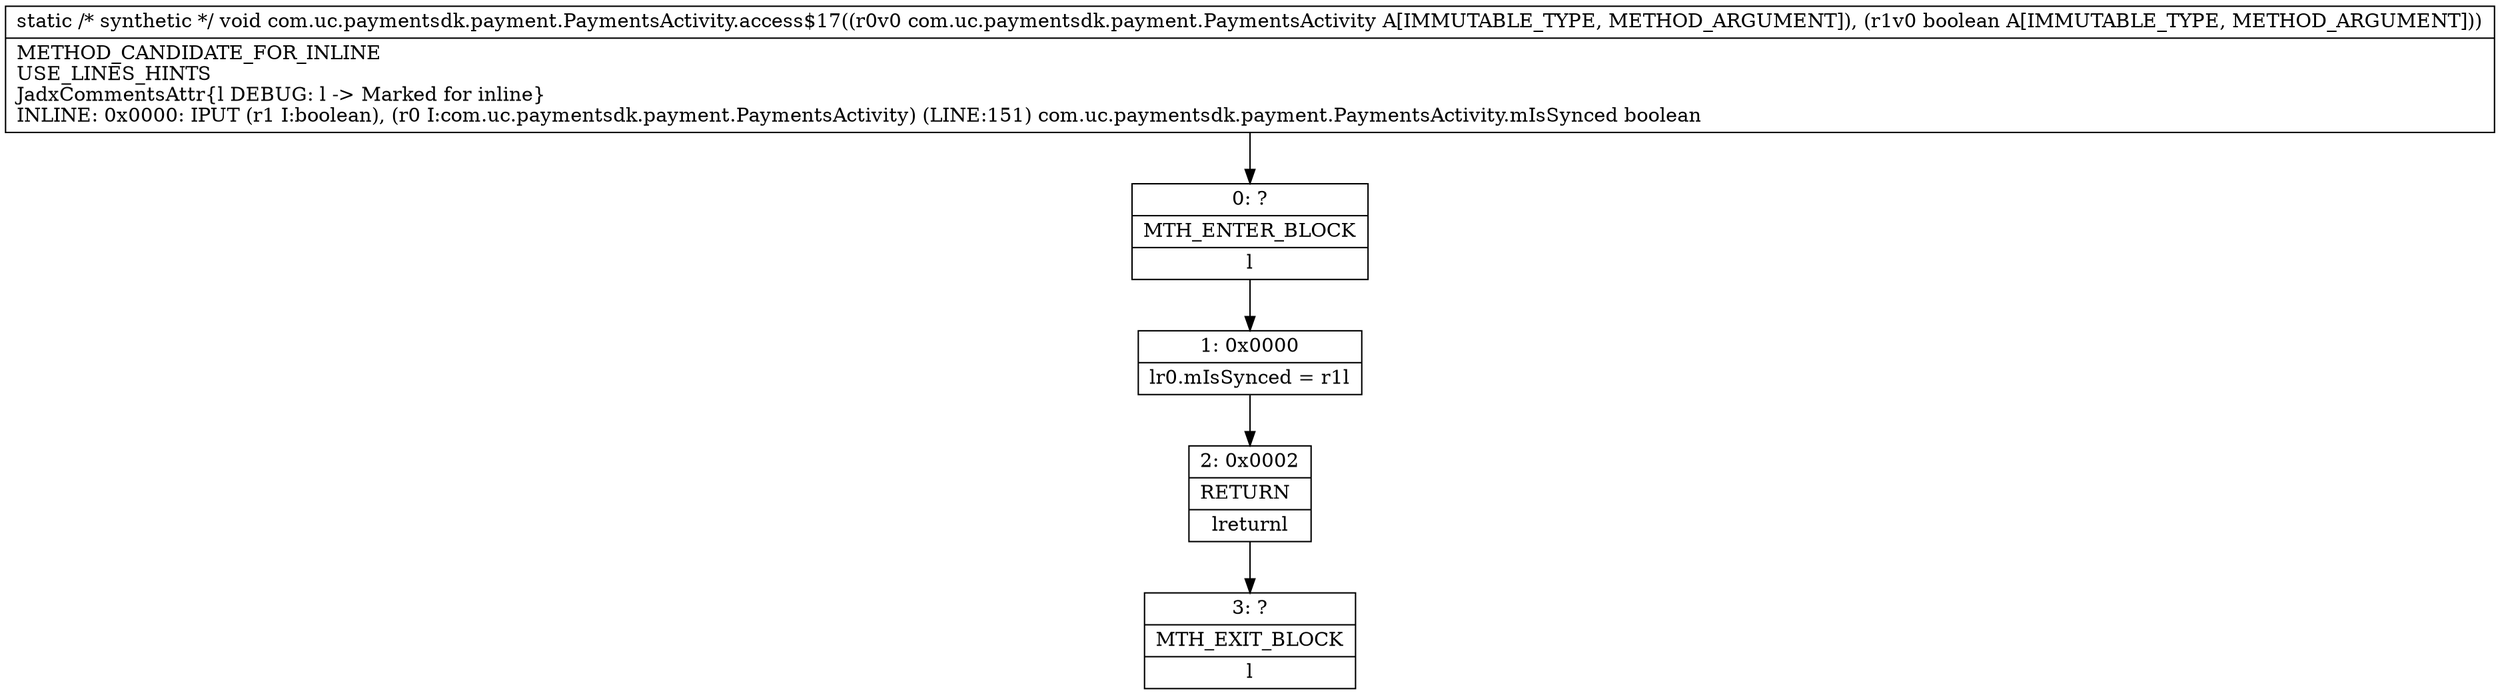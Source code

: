 digraph "CFG forcom.uc.paymentsdk.payment.PaymentsActivity.access$17(Lcom\/uc\/paymentsdk\/payment\/PaymentsActivity;Z)V" {
Node_0 [shape=record,label="{0\:\ ?|MTH_ENTER_BLOCK\l|l}"];
Node_1 [shape=record,label="{1\:\ 0x0000|lr0.mIsSynced = r1l}"];
Node_2 [shape=record,label="{2\:\ 0x0002|RETURN\l|lreturnl}"];
Node_3 [shape=record,label="{3\:\ ?|MTH_EXIT_BLOCK\l|l}"];
MethodNode[shape=record,label="{static \/* synthetic *\/ void com.uc.paymentsdk.payment.PaymentsActivity.access$17((r0v0 com.uc.paymentsdk.payment.PaymentsActivity A[IMMUTABLE_TYPE, METHOD_ARGUMENT]), (r1v0 boolean A[IMMUTABLE_TYPE, METHOD_ARGUMENT]))  | METHOD_CANDIDATE_FOR_INLINE\lUSE_LINES_HINTS\lJadxCommentsAttr\{l DEBUG: l \-\> Marked for inline\}\lINLINE: 0x0000: IPUT (r1 I:boolean), (r0 I:com.uc.paymentsdk.payment.PaymentsActivity) (LINE:151) com.uc.paymentsdk.payment.PaymentsActivity.mIsSynced boolean\l}"];
MethodNode -> Node_0;
Node_0 -> Node_1;
Node_1 -> Node_2;
Node_2 -> Node_3;
}

